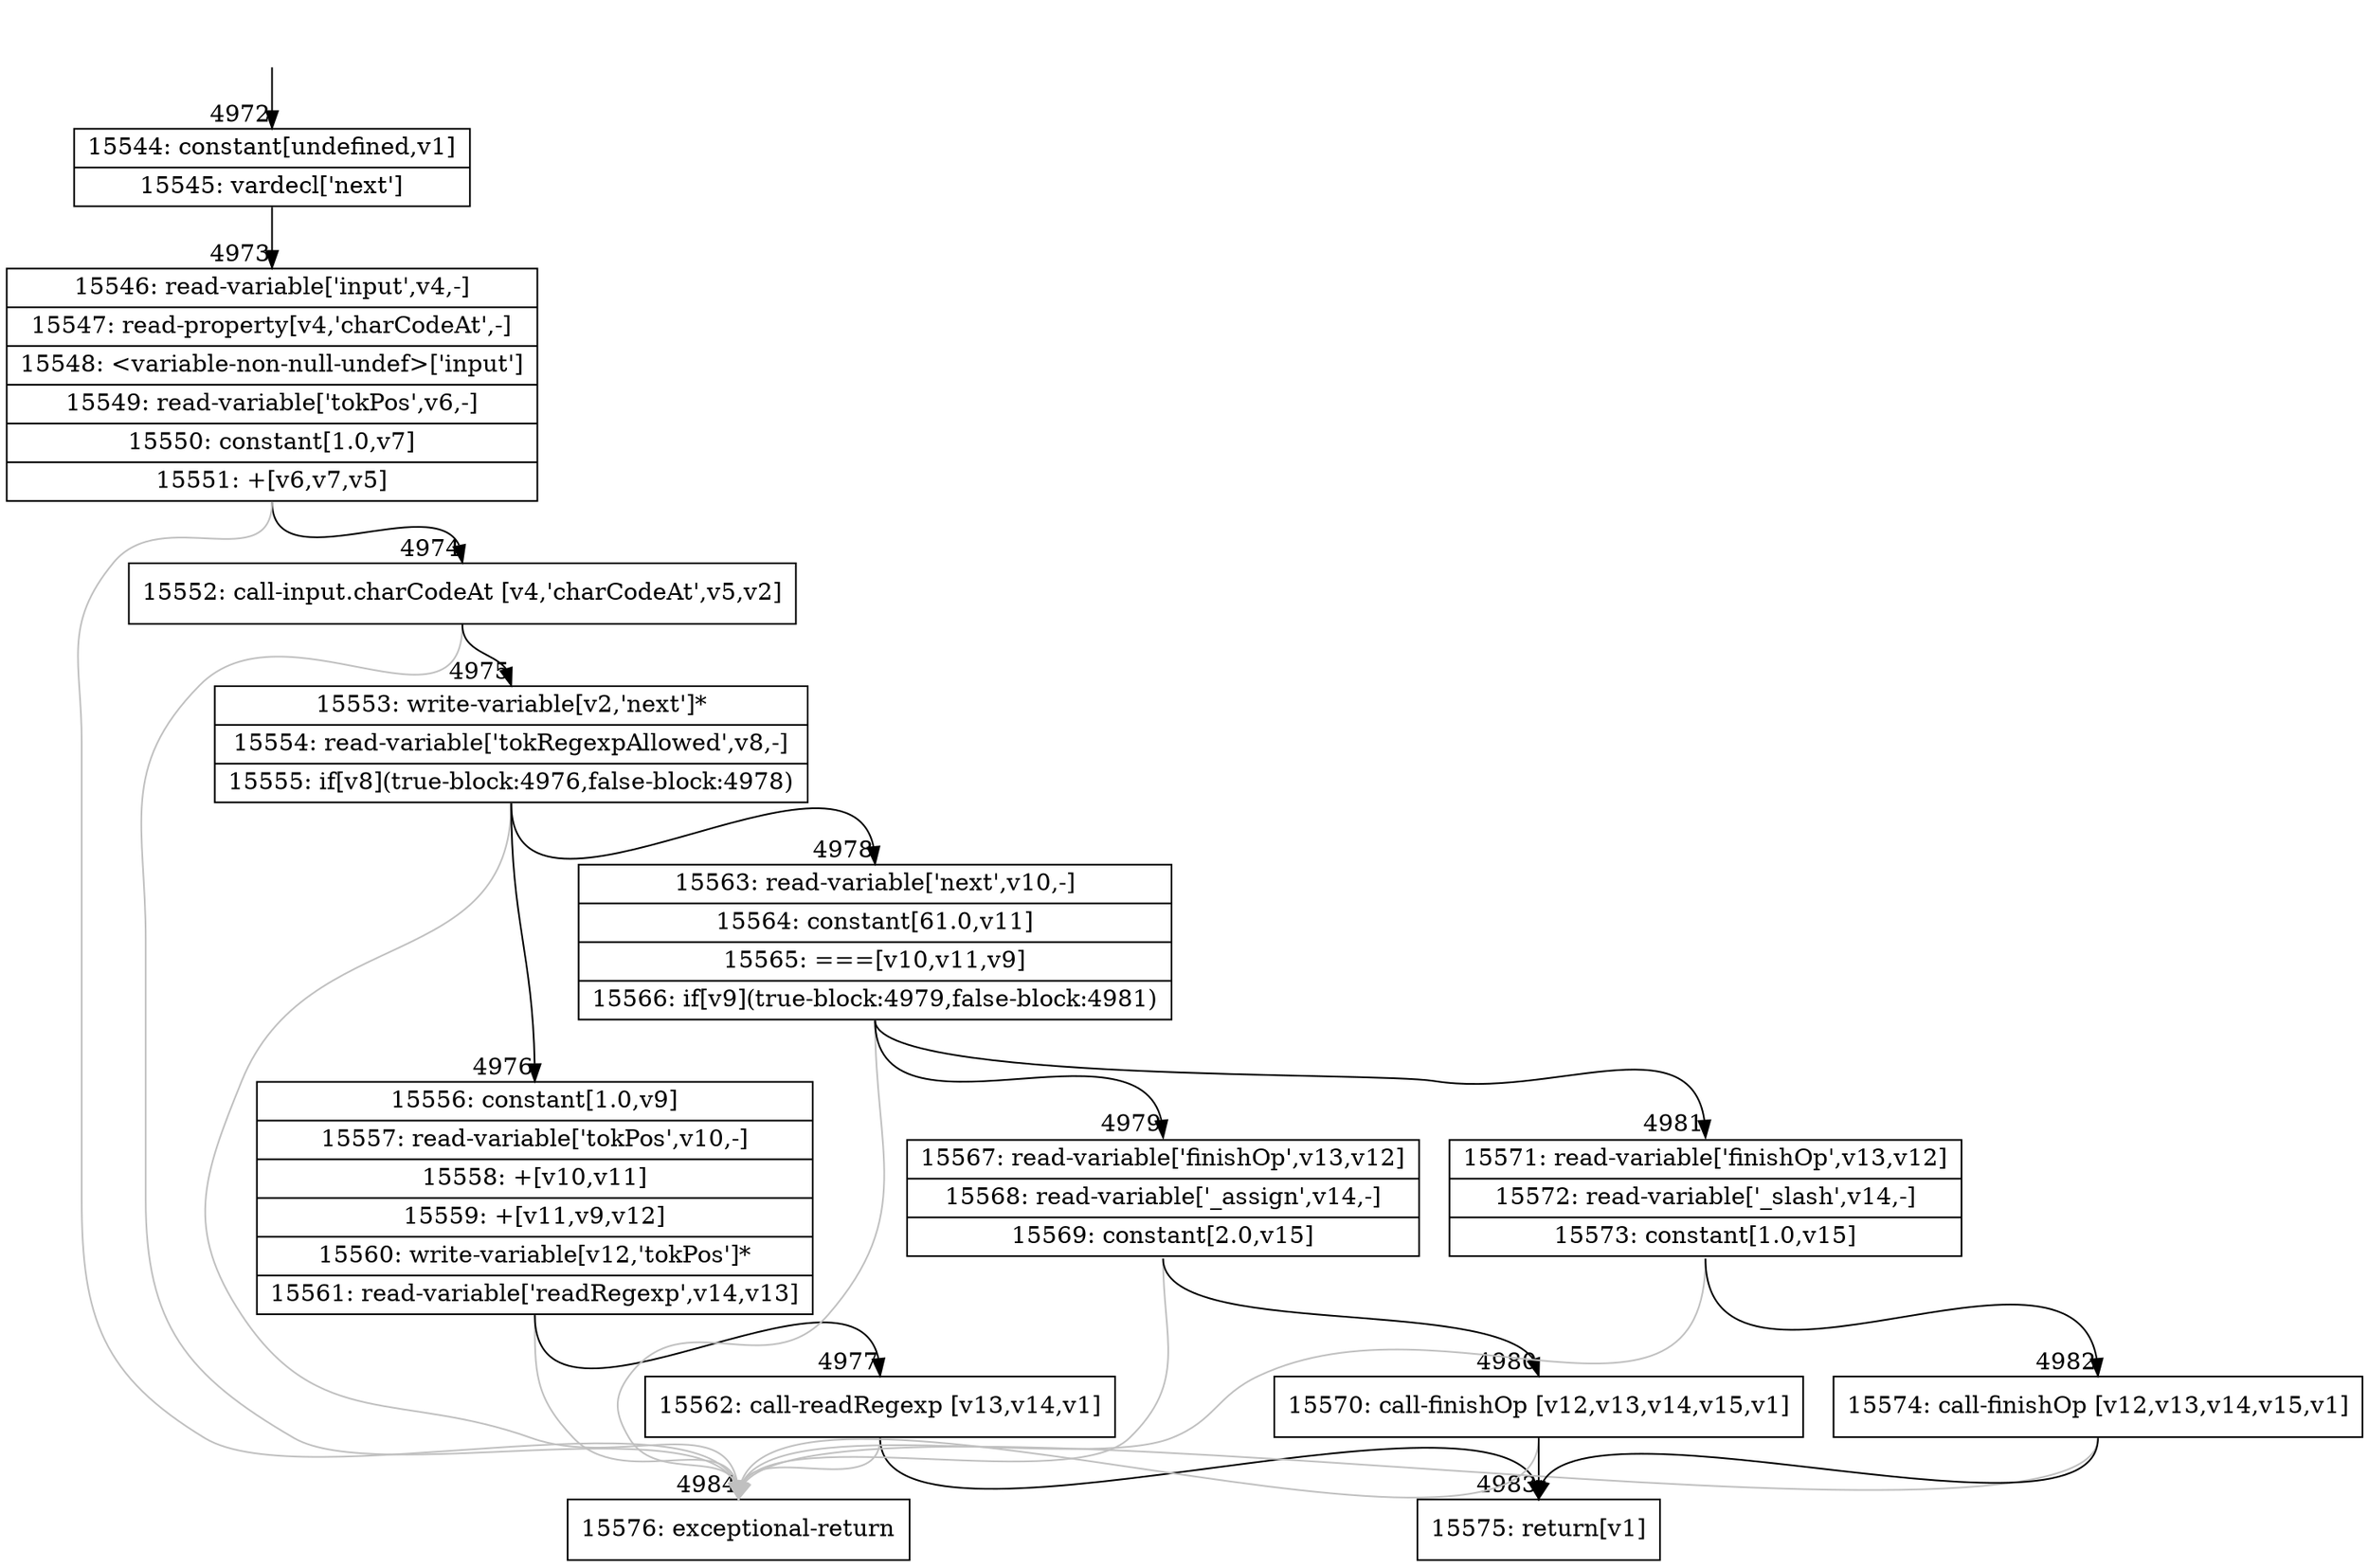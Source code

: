 digraph {
rankdir="TD"
BB_entry306[shape=none,label=""];
BB_entry306 -> BB4972 [tailport=s, headport=n, headlabel="    4972"]
BB4972 [shape=record label="{15544: constant[undefined,v1]|15545: vardecl['next']}" ] 
BB4972 -> BB4973 [tailport=s, headport=n, headlabel="      4973"]
BB4973 [shape=record label="{15546: read-variable['input',v4,-]|15547: read-property[v4,'charCodeAt',-]|15548: \<variable-non-null-undef\>['input']|15549: read-variable['tokPos',v6,-]|15550: constant[1.0,v7]|15551: +[v6,v7,v5]}" ] 
BB4973 -> BB4974 [tailport=s, headport=n, headlabel="      4974"]
BB4973 -> BB4984 [tailport=s, headport=n, color=gray, headlabel="      4984"]
BB4974 [shape=record label="{15552: call-input.charCodeAt [v4,'charCodeAt',v5,v2]}" ] 
BB4974 -> BB4975 [tailport=s, headport=n, headlabel="      4975"]
BB4974 -> BB4984 [tailport=s, headport=n, color=gray]
BB4975 [shape=record label="{15553: write-variable[v2,'next']*|15554: read-variable['tokRegexpAllowed',v8,-]|15555: if[v8](true-block:4976,false-block:4978)}" ] 
BB4975 -> BB4976 [tailport=s, headport=n, headlabel="      4976"]
BB4975 -> BB4978 [tailport=s, headport=n, headlabel="      4978"]
BB4975 -> BB4984 [tailport=s, headport=n, color=gray]
BB4976 [shape=record label="{15556: constant[1.0,v9]|15557: read-variable['tokPos',v10,-]|15558: +[v10,v11]|15559: +[v11,v9,v12]|15560: write-variable[v12,'tokPos']*|15561: read-variable['readRegexp',v14,v13]}" ] 
BB4976 -> BB4977 [tailport=s, headport=n, headlabel="      4977"]
BB4976 -> BB4984 [tailport=s, headport=n, color=gray]
BB4977 [shape=record label="{15562: call-readRegexp [v13,v14,v1]}" ] 
BB4977 -> BB4983 [tailport=s, headport=n, headlabel="      4983"]
BB4977 -> BB4984 [tailport=s, headport=n, color=gray]
BB4978 [shape=record label="{15563: read-variable['next',v10,-]|15564: constant[61.0,v11]|15565: ===[v10,v11,v9]|15566: if[v9](true-block:4979,false-block:4981)}" ] 
BB4978 -> BB4979 [tailport=s, headport=n, headlabel="      4979"]
BB4978 -> BB4981 [tailport=s, headport=n, headlabel="      4981"]
BB4978 -> BB4984 [tailport=s, headport=n, color=gray]
BB4979 [shape=record label="{15567: read-variable['finishOp',v13,v12]|15568: read-variable['_assign',v14,-]|15569: constant[2.0,v15]}" ] 
BB4979 -> BB4980 [tailport=s, headport=n, headlabel="      4980"]
BB4979 -> BB4984 [tailport=s, headport=n, color=gray]
BB4980 [shape=record label="{15570: call-finishOp [v12,v13,v14,v15,v1]}" ] 
BB4980 -> BB4983 [tailport=s, headport=n]
BB4980 -> BB4984 [tailport=s, headport=n, color=gray]
BB4981 [shape=record label="{15571: read-variable['finishOp',v13,v12]|15572: read-variable['_slash',v14,-]|15573: constant[1.0,v15]}" ] 
BB4981 -> BB4982 [tailport=s, headport=n, headlabel="      4982"]
BB4981 -> BB4984 [tailport=s, headport=n, color=gray]
BB4982 [shape=record label="{15574: call-finishOp [v12,v13,v14,v15,v1]}" ] 
BB4982 -> BB4983 [tailport=s, headport=n]
BB4982 -> BB4984 [tailport=s, headport=n, color=gray]
BB4983 [shape=record label="{15575: return[v1]}" ] 
BB4984 [shape=record label="{15576: exceptional-return}" ] 
//#$~ 5240
}
